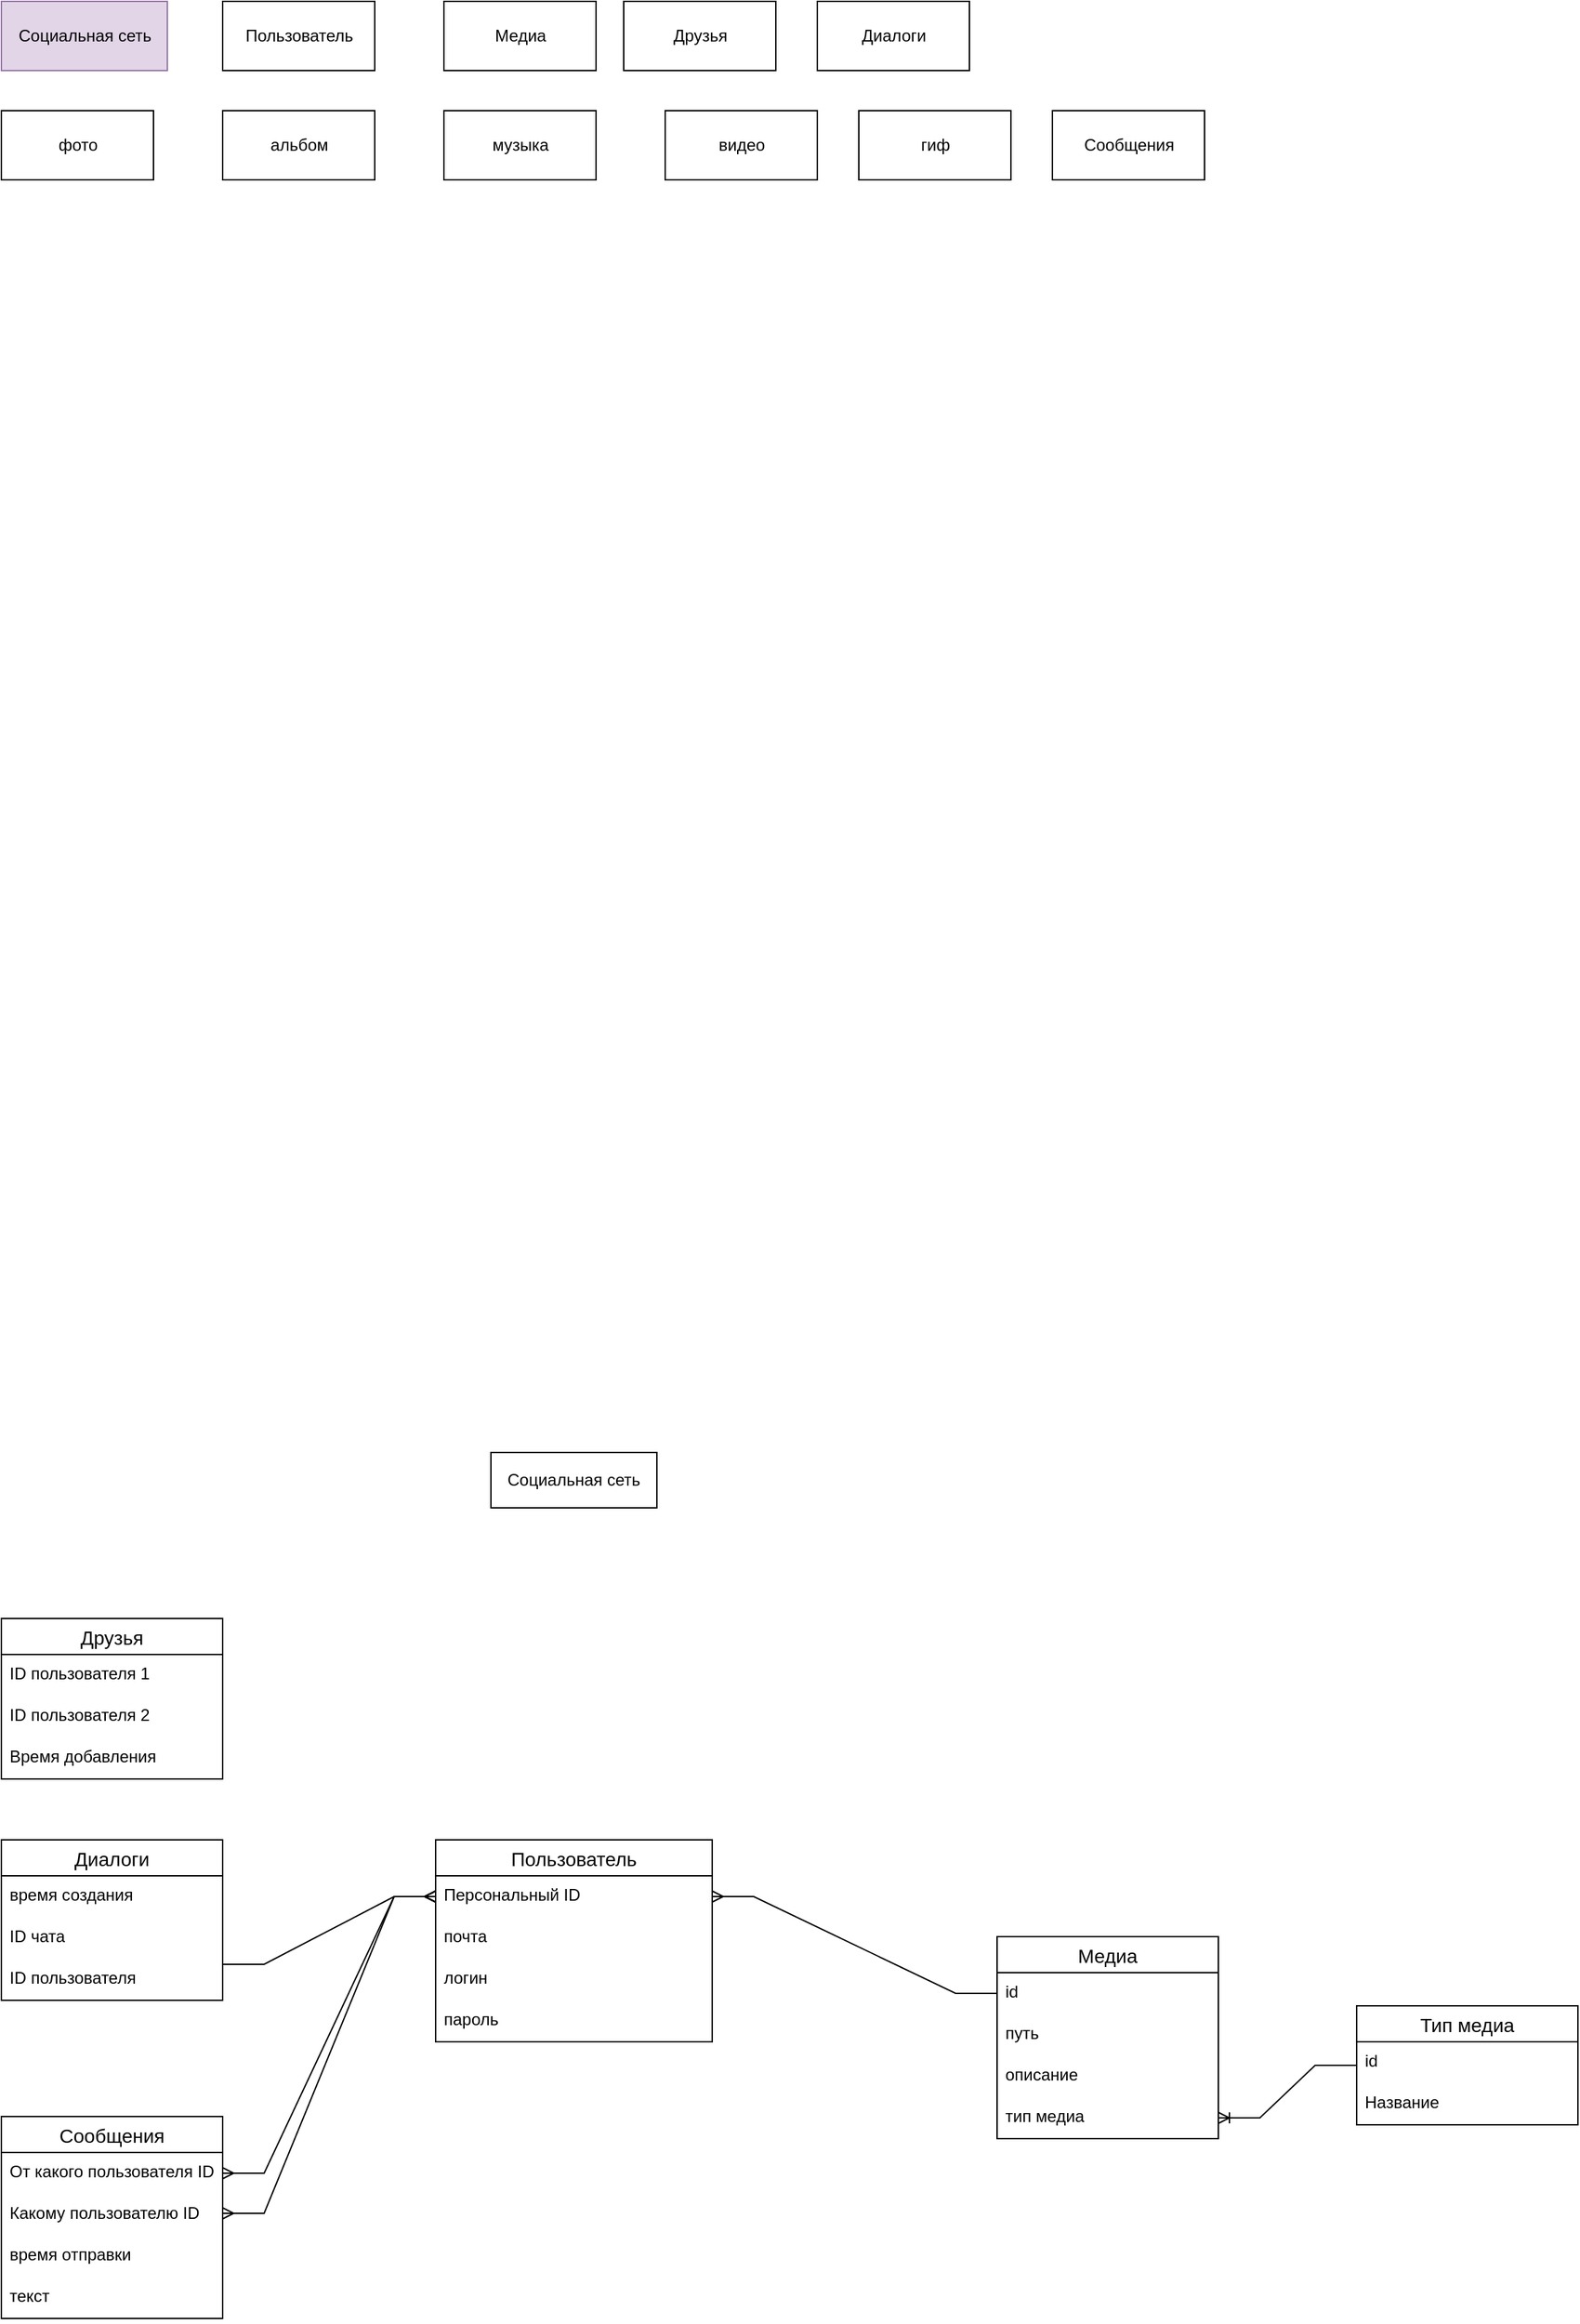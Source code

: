 <mxfile version="20.5.3" type="github">
  <diagram id="892sodERZgvS5ch3GcTH" name="Страница 1">
    <mxGraphModel dx="1673" dy="2103" grid="1" gridSize="10" guides="1" tooltips="1" connect="1" arrows="1" fold="1" page="1" pageScale="1" pageWidth="827" pageHeight="1169" math="0" shadow="0">
      <root>
        <mxCell id="0" />
        <mxCell id="1" parent="0" />
        <mxCell id="Xirezer4HCwD1WntG53T-5" value="Социальная сеть" style="whiteSpace=wrap;html=1;align=center;" parent="1" vertex="1">
          <mxGeometry x="354" y="-120" width="120" height="40" as="geometry" />
        </mxCell>
        <mxCell id="Xirezer4HCwD1WntG53T-6" value="Сообщения" style="swimlane;fontStyle=0;childLayout=stackLayout;horizontal=1;startSize=26;horizontalStack=0;resizeParent=1;resizeParentMax=0;resizeLast=0;collapsible=1;marginBottom=0;align=center;fontSize=14;" parent="1" vertex="1">
          <mxGeometry y="360" width="160" height="146" as="geometry" />
        </mxCell>
        <mxCell id="Xirezer4HCwD1WntG53T-7" value="От какого пользователя ID" style="text;strokeColor=none;fillColor=none;spacingLeft=4;spacingRight=4;overflow=hidden;rotatable=0;points=[[0,0.5],[1,0.5]];portConstraint=eastwest;fontSize=12;" parent="Xirezer4HCwD1WntG53T-6" vertex="1">
          <mxGeometry y="26" width="160" height="30" as="geometry" />
        </mxCell>
        <mxCell id="Xirezer4HCwD1WntG53T-9" value="Какому пользователю ID" style="text;strokeColor=none;fillColor=none;spacingLeft=4;spacingRight=4;overflow=hidden;rotatable=0;points=[[0,0.5],[1,0.5]];portConstraint=eastwest;fontSize=12;" parent="Xirezer4HCwD1WntG53T-6" vertex="1">
          <mxGeometry y="56" width="160" height="30" as="geometry" />
        </mxCell>
        <mxCell id="Xirezer4HCwD1WntG53T-10" value="время отправки" style="text;strokeColor=none;fillColor=none;spacingLeft=4;spacingRight=4;overflow=hidden;rotatable=0;points=[[0,0.5],[1,0.5]];portConstraint=eastwest;fontSize=12;" parent="Xirezer4HCwD1WntG53T-6" vertex="1">
          <mxGeometry y="86" width="160" height="30" as="geometry" />
        </mxCell>
        <mxCell id="Xirezer4HCwD1WntG53T-57" value="текст" style="text;strokeColor=none;fillColor=none;spacingLeft=4;spacingRight=4;overflow=hidden;rotatable=0;points=[[0,0.5],[1,0.5]];portConstraint=eastwest;fontSize=12;" parent="Xirezer4HCwD1WntG53T-6" vertex="1">
          <mxGeometry y="116" width="160" height="30" as="geometry" />
        </mxCell>
        <mxCell id="Xirezer4HCwD1WntG53T-11" value="Пользователь" style="swimlane;fontStyle=0;childLayout=stackLayout;horizontal=1;startSize=26;horizontalStack=0;resizeParent=1;resizeParentMax=0;resizeLast=0;collapsible=1;marginBottom=0;align=center;fontSize=14;" parent="1" vertex="1">
          <mxGeometry x="314" y="160" width="200" height="146" as="geometry" />
        </mxCell>
        <mxCell id="Xirezer4HCwD1WntG53T-12" value="Персональный ID" style="text;strokeColor=none;fillColor=none;spacingLeft=4;spacingRight=4;overflow=hidden;rotatable=0;points=[[0,0.5],[1,0.5]];portConstraint=eastwest;fontSize=12;" parent="Xirezer4HCwD1WntG53T-11" vertex="1">
          <mxGeometry y="26" width="200" height="30" as="geometry" />
        </mxCell>
        <mxCell id="Xirezer4HCwD1WntG53T-13" value="почта" style="text;strokeColor=none;fillColor=none;spacingLeft=4;spacingRight=4;overflow=hidden;rotatable=0;points=[[0,0.5],[1,0.5]];portConstraint=eastwest;fontSize=12;" parent="Xirezer4HCwD1WntG53T-11" vertex="1">
          <mxGeometry y="56" width="200" height="30" as="geometry" />
        </mxCell>
        <mxCell id="Xirezer4HCwD1WntG53T-14" value="логин" style="text;strokeColor=none;fillColor=none;spacingLeft=4;spacingRight=4;overflow=hidden;rotatable=0;points=[[0,0.5],[1,0.5]];portConstraint=eastwest;fontSize=12;" parent="Xirezer4HCwD1WntG53T-11" vertex="1">
          <mxGeometry y="86" width="200" height="30" as="geometry" />
        </mxCell>
        <mxCell id="Xirezer4HCwD1WntG53T-15" value="пароль" style="text;strokeColor=none;fillColor=none;spacingLeft=4;spacingRight=4;overflow=hidden;rotatable=0;points=[[0,0.5],[1,0.5]];portConstraint=eastwest;fontSize=12;" parent="Xirezer4HCwD1WntG53T-11" vertex="1">
          <mxGeometry y="116" width="200" height="30" as="geometry" />
        </mxCell>
        <mxCell id="Xirezer4HCwD1WntG53T-16" value="Диалоги" style="swimlane;fontStyle=0;childLayout=stackLayout;horizontal=1;startSize=26;horizontalStack=0;resizeParent=1;resizeParentMax=0;resizeLast=0;collapsible=1;marginBottom=0;align=center;fontSize=14;" parent="1" vertex="1">
          <mxGeometry y="160" width="160" height="116" as="geometry" />
        </mxCell>
        <mxCell id="Xirezer4HCwD1WntG53T-55" value="время создания" style="text;strokeColor=none;fillColor=none;spacingLeft=4;spacingRight=4;overflow=hidden;rotatable=0;points=[[0,0.5],[1,0.5]];portConstraint=eastwest;fontSize=12;" parent="Xirezer4HCwD1WntG53T-16" vertex="1">
          <mxGeometry y="26" width="160" height="30" as="geometry" />
        </mxCell>
        <mxCell id="Xirezer4HCwD1WntG53T-56" value="ID чата" style="text;strokeColor=none;fillColor=none;spacingLeft=4;spacingRight=4;overflow=hidden;rotatable=0;points=[[0,0.5],[1,0.5]];portConstraint=eastwest;fontSize=12;" parent="Xirezer4HCwD1WntG53T-16" vertex="1">
          <mxGeometry y="56" width="160" height="30" as="geometry" />
        </mxCell>
        <mxCell id="GbVH4vLNhWq1VfWrqkJQ-3" value="ID пользователя" style="text;strokeColor=none;fillColor=none;spacingLeft=4;spacingRight=4;overflow=hidden;rotatable=0;points=[[0,0.5],[1,0.5]];portConstraint=eastwest;fontSize=12;" parent="Xirezer4HCwD1WntG53T-16" vertex="1">
          <mxGeometry y="86" width="160" height="30" as="geometry" />
        </mxCell>
        <mxCell id="Xirezer4HCwD1WntG53T-51" value="Медиа" style="swimlane;fontStyle=0;childLayout=stackLayout;horizontal=1;startSize=26;horizontalStack=0;resizeParent=1;resizeParentMax=0;resizeLast=0;collapsible=1;marginBottom=0;align=center;fontSize=14;" parent="1" vertex="1">
          <mxGeometry x="720" y="230" width="160" height="146" as="geometry" />
        </mxCell>
        <mxCell id="Xirezer4HCwD1WntG53T-52" value="id" style="text;strokeColor=none;fillColor=none;spacingLeft=4;spacingRight=4;overflow=hidden;rotatable=0;points=[[0,0.5],[1,0.5]];portConstraint=eastwest;fontSize=12;" parent="Xirezer4HCwD1WntG53T-51" vertex="1">
          <mxGeometry y="26" width="160" height="30" as="geometry" />
        </mxCell>
        <mxCell id="Xirezer4HCwD1WntG53T-53" value="путь" style="text;strokeColor=none;fillColor=none;spacingLeft=4;spacingRight=4;overflow=hidden;rotatable=0;points=[[0,0.5],[1,0.5]];portConstraint=eastwest;fontSize=12;" parent="Xirezer4HCwD1WntG53T-51" vertex="1">
          <mxGeometry y="56" width="160" height="30" as="geometry" />
        </mxCell>
        <mxCell id="Xirezer4HCwD1WntG53T-58" value="описание" style="text;strokeColor=none;fillColor=none;spacingLeft=4;spacingRight=4;overflow=hidden;rotatable=0;points=[[0,0.5],[1,0.5]];portConstraint=eastwest;fontSize=12;" parent="Xirezer4HCwD1WntG53T-51" vertex="1">
          <mxGeometry y="86" width="160" height="30" as="geometry" />
        </mxCell>
        <mxCell id="GbVH4vLNhWq1VfWrqkJQ-6" value="тип медиа" style="text;strokeColor=none;fillColor=none;spacingLeft=4;spacingRight=4;overflow=hidden;rotatable=0;points=[[0,0.5],[1,0.5]];portConstraint=eastwest;fontSize=12;" parent="Xirezer4HCwD1WntG53T-51" vertex="1">
          <mxGeometry y="116" width="160" height="30" as="geometry" />
        </mxCell>
        <mxCell id="Xirezer4HCwD1WntG53T-86" value="Друзья" style="swimlane;fontStyle=0;childLayout=stackLayout;horizontal=1;startSize=26;horizontalStack=0;resizeParent=1;resizeParentMax=0;resizeLast=0;collapsible=1;marginBottom=0;align=center;fontSize=14;" parent="1" vertex="1">
          <mxGeometry width="160" height="116" as="geometry" />
        </mxCell>
        <mxCell id="Xirezer4HCwD1WntG53T-87" value="ID пользователя 1" style="text;strokeColor=none;fillColor=none;spacingLeft=4;spacingRight=4;overflow=hidden;rotatable=0;points=[[0,0.5],[1,0.5]];portConstraint=eastwest;fontSize=12;" parent="Xirezer4HCwD1WntG53T-86" vertex="1">
          <mxGeometry y="26" width="160" height="30" as="geometry" />
        </mxCell>
        <mxCell id="Xirezer4HCwD1WntG53T-88" value="ID пользователя 2" style="text;strokeColor=none;fillColor=none;spacingLeft=4;spacingRight=4;overflow=hidden;rotatable=0;points=[[0,0.5],[1,0.5]];portConstraint=eastwest;fontSize=12;" parent="Xirezer4HCwD1WntG53T-86" vertex="1">
          <mxGeometry y="56" width="160" height="30" as="geometry" />
        </mxCell>
        <mxCell id="Xirezer4HCwD1WntG53T-89" value="Время добавления" style="text;strokeColor=none;fillColor=none;spacingLeft=4;spacingRight=4;overflow=hidden;rotatable=0;points=[[0,0.5],[1,0.5]];portConstraint=eastwest;fontSize=12;" parent="Xirezer4HCwD1WntG53T-86" vertex="1">
          <mxGeometry y="86" width="160" height="30" as="geometry" />
        </mxCell>
        <mxCell id="Xirezer4HCwD1WntG53T-101" value="Социальная сеть" style="html=1;fillColor=#e1d5e7;strokeColor=#9673a6;" parent="1" vertex="1">
          <mxGeometry y="-1169" width="120" height="50" as="geometry" />
        </mxCell>
        <mxCell id="Xirezer4HCwD1WntG53T-102" value="альбом&lt;span style=&quot;color: rgba(0, 0, 0, 0); font-family: monospace; font-size: 0px; text-align: start;&quot;&gt;%3CmxGraphModel%3E%3Croot%3E%3CmxCell%20id%3D%220%22%2F%3E%3CmxCell%20id%3D%221%22%20parent%3D%220%22%2F%3E%3CmxCell%20id%3D%222%22%20value%3D%22Object%22%20style%3D%22html%3D1%3B%22%20vertex%3D%221%22%20parent%3D%221%22%3E%3CmxGeometry%20x%3D%22160%22%20y%3D%22-1090%22%20width%3D%22110%22%20height%3D%2250%22%20as%3D%22geometry%22%2F%3E%3C%2FmxCell%3E%3C%2Froot%3E%3C%2FmxGraphModel%3E&lt;/span&gt;" style="html=1;" parent="1" vertex="1">
          <mxGeometry x="160" y="-1090" width="110" height="50" as="geometry" />
        </mxCell>
        <mxCell id="Xirezer4HCwD1WntG53T-103" value="Пользователь" style="html=1;" parent="1" vertex="1">
          <mxGeometry x="160" y="-1169" width="110" height="50" as="geometry" />
        </mxCell>
        <mxCell id="Xirezer4HCwD1WntG53T-104" value="фото" style="html=1;" parent="1" vertex="1">
          <mxGeometry y="-1090" width="110" height="50" as="geometry" />
        </mxCell>
        <mxCell id="Xirezer4HCwD1WntG53T-105" value="музыка" style="html=1;" parent="1" vertex="1">
          <mxGeometry x="320" y="-1090" width="110" height="50" as="geometry" />
        </mxCell>
        <mxCell id="Xirezer4HCwD1WntG53T-106" value="Друзья" style="html=1;" parent="1" vertex="1">
          <mxGeometry x="450" y="-1169" width="110" height="50" as="geometry" />
        </mxCell>
        <mxCell id="Xirezer4HCwD1WntG53T-107" value="Медиа" style="html=1;" parent="1" vertex="1">
          <mxGeometry x="320" y="-1169" width="110" height="50" as="geometry" />
        </mxCell>
        <mxCell id="Xirezer4HCwD1WntG53T-108" value="гиф" style="html=1;" parent="1" vertex="1">
          <mxGeometry x="620" y="-1090" width="110" height="50" as="geometry" />
        </mxCell>
        <mxCell id="Xirezer4HCwD1WntG53T-109" value="видео" style="html=1;" parent="1" vertex="1">
          <mxGeometry x="480" y="-1090" width="110" height="50" as="geometry" />
        </mxCell>
        <mxCell id="Xirezer4HCwD1WntG53T-110" value="Сообщения" style="html=1;" parent="1" vertex="1">
          <mxGeometry x="760" y="-1090" width="110" height="50" as="geometry" />
        </mxCell>
        <mxCell id="Xirezer4HCwD1WntG53T-111" value="Диалоги" style="html=1;" parent="1" vertex="1">
          <mxGeometry x="590" y="-1169" width="110" height="50" as="geometry" />
        </mxCell>
        <mxCell id="GbVH4vLNhWq1VfWrqkJQ-7" value="Тип медиа" style="swimlane;fontStyle=0;childLayout=stackLayout;horizontal=1;startSize=26;horizontalStack=0;resizeParent=1;resizeParentMax=0;resizeLast=0;collapsible=1;marginBottom=0;align=center;fontSize=14;" parent="1" vertex="1">
          <mxGeometry x="980" y="280" width="160" height="86" as="geometry" />
        </mxCell>
        <mxCell id="GbVH4vLNhWq1VfWrqkJQ-8" value="id" style="text;strokeColor=none;fillColor=none;spacingLeft=4;spacingRight=4;overflow=hidden;rotatable=0;points=[[0,0.5],[1,0.5]];portConstraint=eastwest;fontSize=12;" parent="GbVH4vLNhWq1VfWrqkJQ-7" vertex="1">
          <mxGeometry y="26" width="160" height="30" as="geometry" />
        </mxCell>
        <mxCell id="GbVH4vLNhWq1VfWrqkJQ-9" value="Название" style="text;strokeColor=none;fillColor=none;spacingLeft=4;spacingRight=4;overflow=hidden;rotatable=0;points=[[0,0.5],[1,0.5]];portConstraint=eastwest;fontSize=12;" parent="GbVH4vLNhWq1VfWrqkJQ-7" vertex="1">
          <mxGeometry y="56" width="160" height="30" as="geometry" />
        </mxCell>
        <mxCell id="GbVH4vLNhWq1VfWrqkJQ-12" value="" style="edgeStyle=entityRelationEdgeStyle;fontSize=12;html=1;endArrow=ERoneToMany;rounded=0;" parent="1" source="GbVH4vLNhWq1VfWrqkJQ-7" target="GbVH4vLNhWq1VfWrqkJQ-6" edge="1">
          <mxGeometry width="100" height="100" relative="1" as="geometry">
            <mxPoint x="910" y="560" as="sourcePoint" />
            <mxPoint x="1010" y="460" as="targetPoint" />
          </mxGeometry>
        </mxCell>
        <mxCell id="Jcxt5AgKcapQATGkigzu-4" value="" style="edgeStyle=entityRelationEdgeStyle;fontSize=12;html=1;endArrow=ERmany;rounded=0;exitX=0;exitY=0.5;exitDx=0;exitDy=0;entryX=1;entryY=0.5;entryDx=0;entryDy=0;" edge="1" parent="1" source="Xirezer4HCwD1WntG53T-52" target="Xirezer4HCwD1WntG53T-12">
          <mxGeometry width="100" height="100" relative="1" as="geometry">
            <mxPoint x="730" y="470" as="sourcePoint" />
            <mxPoint x="830" y="370" as="targetPoint" />
          </mxGeometry>
        </mxCell>
        <mxCell id="Jcxt5AgKcapQATGkigzu-5" value="" style="edgeStyle=entityRelationEdgeStyle;fontSize=12;html=1;endArrow=ERmany;rounded=0;entryX=0;entryY=0.5;entryDx=0;entryDy=0;" edge="1" parent="1" target="Xirezer4HCwD1WntG53T-12">
          <mxGeometry width="100" height="100" relative="1" as="geometry">
            <mxPoint x="160" y="250" as="sourcePoint" />
            <mxPoint x="260" y="150" as="targetPoint" />
          </mxGeometry>
        </mxCell>
        <mxCell id="Jcxt5AgKcapQATGkigzu-7" value="" style="edgeStyle=entityRelationEdgeStyle;fontSize=12;html=1;endArrow=ERmany;startArrow=ERmany;rounded=0;entryX=0;entryY=0.5;entryDx=0;entryDy=0;exitX=1;exitY=0.5;exitDx=0;exitDy=0;" edge="1" parent="1" source="Xirezer4HCwD1WntG53T-7" target="Xirezer4HCwD1WntG53T-12">
          <mxGeometry width="100" height="100" relative="1" as="geometry">
            <mxPoint x="165" y="406" as="sourcePoint" />
            <mxPoint x="265" y="306" as="targetPoint" />
          </mxGeometry>
        </mxCell>
        <mxCell id="Jcxt5AgKcapQATGkigzu-8" value="" style="edgeStyle=entityRelationEdgeStyle;fontSize=12;html=1;endArrow=ERmany;startArrow=ERmany;rounded=0;entryX=0;entryY=0.5;entryDx=0;entryDy=0;" edge="1" parent="1" target="Xirezer4HCwD1WntG53T-12">
          <mxGeometry width="100" height="100" relative="1" as="geometry">
            <mxPoint x="160" y="430" as="sourcePoint" />
            <mxPoint x="260" y="330" as="targetPoint" />
          </mxGeometry>
        </mxCell>
      </root>
    </mxGraphModel>
  </diagram>
</mxfile>
